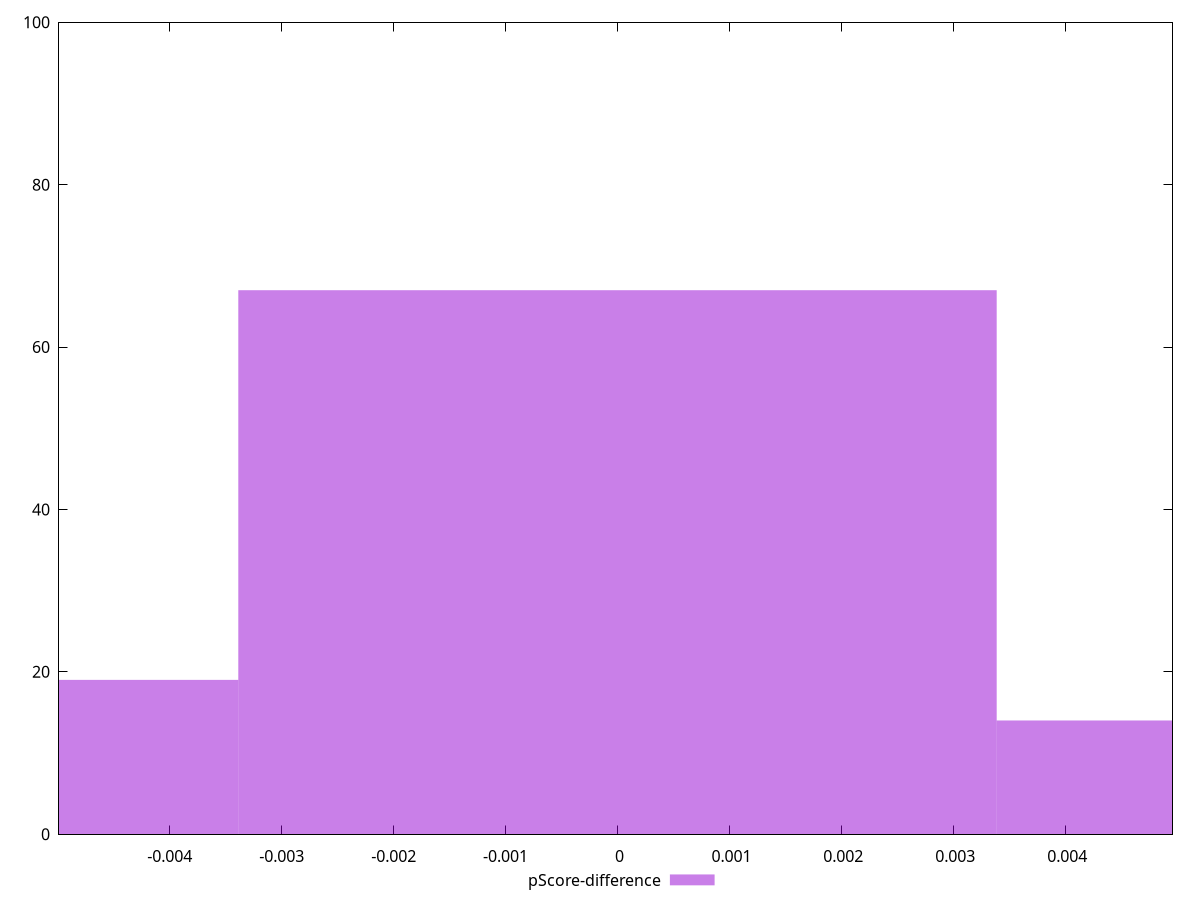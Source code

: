 reset

$pScoreDifference <<EOF
0 67
0.006776428583029141 14
-0.006776428583029141 19
EOF

set key outside below
set boxwidth 0.006776428583029141
set xrange [-0.004990313274648606:0.004959155823871408]
set yrange [0:100]
set trange [0:100]
set style fill transparent solid 0.5 noborder
set terminal svg size 640, 490 enhanced background rgb 'white'
set output "report_00019_2021-02-10T18-14-37.922Z//speed-index/samples/pages/pScore-difference/histogram.svg"

plot $pScoreDifference title "pScore-difference" with boxes

reset
